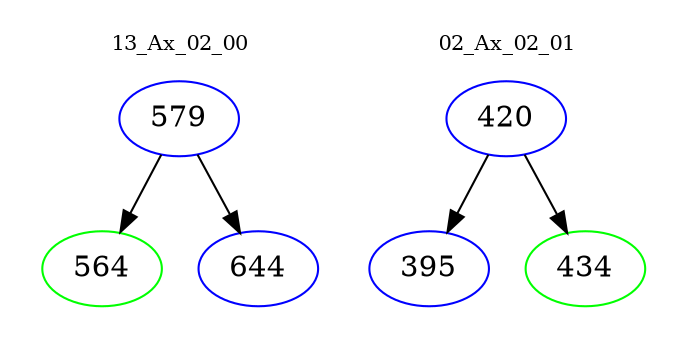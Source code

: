 digraph{
subgraph cluster_0 {
color = white
label = "13_Ax_02_00";
fontsize=10;
T0_579 [label="579", color="blue"]
T0_579 -> T0_564 [color="black"]
T0_564 [label="564", color="green"]
T0_579 -> T0_644 [color="black"]
T0_644 [label="644", color="blue"]
}
subgraph cluster_1 {
color = white
label = "02_Ax_02_01";
fontsize=10;
T1_420 [label="420", color="blue"]
T1_420 -> T1_395 [color="black"]
T1_395 [label="395", color="blue"]
T1_420 -> T1_434 [color="black"]
T1_434 [label="434", color="green"]
}
}
